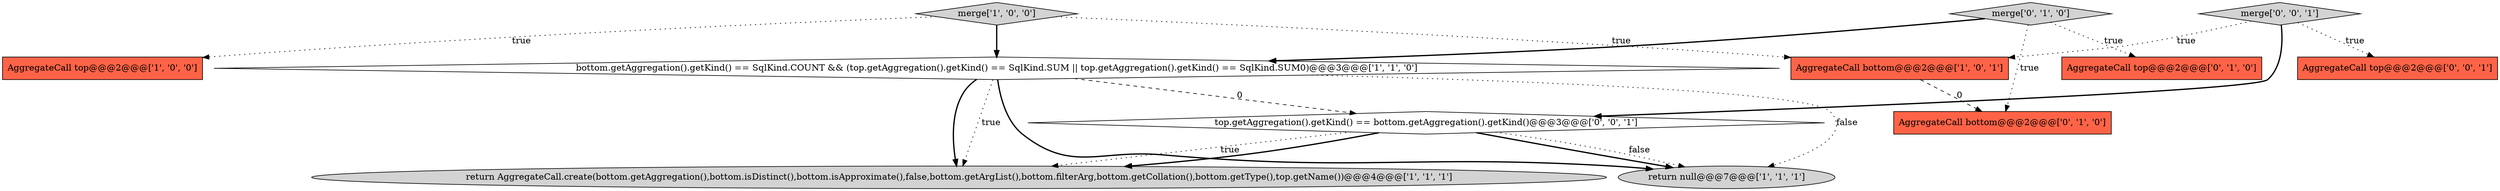 digraph {
1 [style = filled, label = "AggregateCall top@@@2@@@['1', '0', '0']", fillcolor = tomato, shape = box image = "AAA0AAABBB1BBB"];
11 [style = filled, label = "top.getAggregation().getKind() == bottom.getAggregation().getKind()@@@3@@@['0', '0', '1']", fillcolor = white, shape = diamond image = "AAA0AAABBB3BBB"];
8 [style = filled, label = "AggregateCall bottom@@@2@@@['0', '1', '0']", fillcolor = tomato, shape = box image = "AAA1AAABBB2BBB"];
9 [style = filled, label = "AggregateCall top@@@2@@@['0', '0', '1']", fillcolor = tomato, shape = box image = "AAA0AAABBB3BBB"];
0 [style = filled, label = "merge['1', '0', '0']", fillcolor = lightgray, shape = diamond image = "AAA0AAABBB1BBB"];
3 [style = filled, label = "return AggregateCall.create(bottom.getAggregation(),bottom.isDistinct(),bottom.isApproximate(),false,bottom.getArgList(),bottom.filterArg,bottom.getCollation(),bottom.getType(),top.getName())@@@4@@@['1', '1', '1']", fillcolor = lightgray, shape = ellipse image = "AAA0AAABBB1BBB"];
6 [style = filled, label = "AggregateCall top@@@2@@@['0', '1', '0']", fillcolor = tomato, shape = box image = "AAA0AAABBB2BBB"];
2 [style = filled, label = "AggregateCall bottom@@@2@@@['1', '0', '1']", fillcolor = tomato, shape = box image = "AAA0AAABBB1BBB"];
7 [style = filled, label = "merge['0', '1', '0']", fillcolor = lightgray, shape = diamond image = "AAA0AAABBB2BBB"];
4 [style = filled, label = "bottom.getAggregation().getKind() == SqlKind.COUNT && (top.getAggregation().getKind() == SqlKind.SUM || top.getAggregation().getKind() == SqlKind.SUM0)@@@3@@@['1', '1', '0']", fillcolor = white, shape = diamond image = "AAA0AAABBB1BBB"];
5 [style = filled, label = "return null@@@7@@@['1', '1', '1']", fillcolor = lightgray, shape = ellipse image = "AAA0AAABBB1BBB"];
10 [style = filled, label = "merge['0', '0', '1']", fillcolor = lightgray, shape = diamond image = "AAA0AAABBB3BBB"];
4->3 [style = bold, label=""];
7->6 [style = dotted, label="true"];
11->5 [style = bold, label=""];
11->5 [style = dotted, label="false"];
4->3 [style = dotted, label="true"];
0->2 [style = dotted, label="true"];
7->4 [style = bold, label=""];
4->11 [style = dashed, label="0"];
7->8 [style = dotted, label="true"];
11->3 [style = dotted, label="true"];
10->9 [style = dotted, label="true"];
10->2 [style = dotted, label="true"];
4->5 [style = bold, label=""];
0->4 [style = bold, label=""];
11->3 [style = bold, label=""];
2->8 [style = dashed, label="0"];
0->1 [style = dotted, label="true"];
10->11 [style = bold, label=""];
4->5 [style = dotted, label="false"];
}
